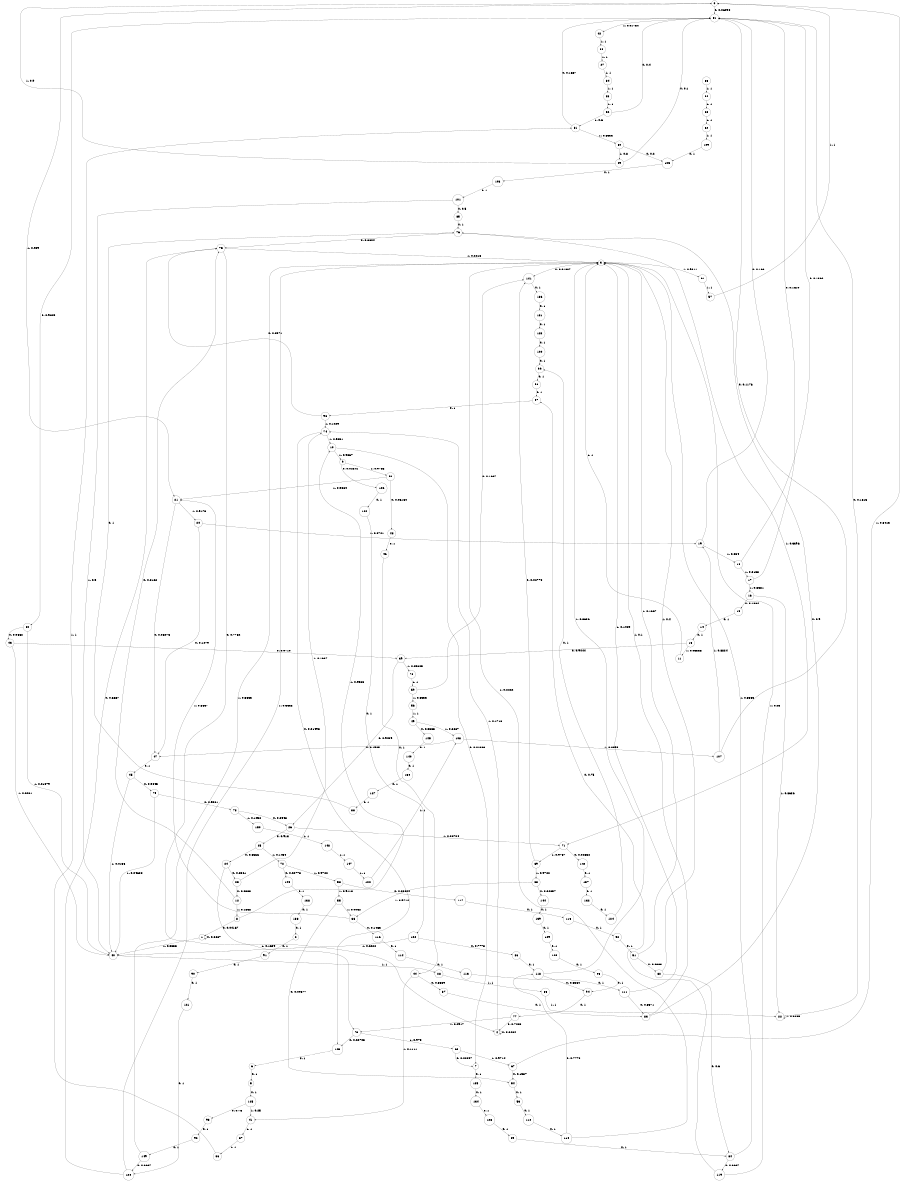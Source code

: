 digraph "ch4_random_short_L16" {
size = "6,8.5";
ratio = "fill";
node [shape = circle];
node [fontsize = 24];
edge [fontsize = 24];
0 -> 81 [label = "0: 0.06098  "];
0 -> 21 [label = "1: 0.939    "];
1 -> 1 [label = "0: 0.6667   "];
1 -> 40 [label = "1: 0.3333   "];
2 -> 91 [label = "0: 1        "];
3 -> 141 [label = "0: 0.01887  "];
3 -> 61 [label = "1: 0.9811   "];
4 -> 4 [label = "0: 0.8284   "];
4 -> 74 [label = "1: 0.1716   "];
5 -> 125 [label = "0: 1        "];
6 -> 5 [label = "0: 1        "];
7 -> 135 [label = "0: 1        "];
8 -> 1 [label = "0: 0.04167  "];
8 -> 10 [label = "1: 0.9583   "];
9 -> 106 [label = "0: 0.02341  "];
9 -> 50 [label = "1: 0.9766   "];
10 -> 7 [label = "0: 0.01333  "];
10 -> 9 [label = "1: 0.9867   "];
11 -> 3 [label = "1: 1        "];
12 -> 75 [label = "0: 0.8162   "];
12 -> 8 [label = "1: 0.1838   "];
13 -> 39 [label = "0: 0.9444   "];
13 -> 11 [label = "1: 0.05556  "];
14 -> 13 [label = "0: 1        "];
15 -> 14 [label = "0: 1        "];
16 -> 15 [label = "0: 0.1364   "];
16 -> 22 [label = "1: 0.8636   "];
17 -> 81 [label = "0: 0.1619   "];
17 -> 16 [label = "1: 0.8381   "];
18 -> 81 [label = "0: 0.1862   "];
18 -> 17 [label = "1: 0.8138   "];
19 -> 81 [label = "0: 0.166    "];
19 -> 18 [label = "1: 0.834    "];
20 -> 47 [label = "0: 0.1279   "];
20 -> 19 [label = "1: 0.8721   "];
21 -> 47 [label = "0: 0.08273  "];
21 -> 20 [label = "1: 0.9173   "];
22 -> 81 [label = "0: 0.1515   "];
22 -> 22 [label = "1: 0.8485   "];
23 -> 12 [label = "0: 0.8333   "];
23 -> 74 [label = "1: 0.1667   "];
24 -> 23 [label = "0: 0.8361   "];
24 -> 73 [label = "1: 0.1639   "];
25 -> 24 [label = "0: 0.8566   "];
25 -> 72 [label = "1: 0.1434   "];
26 -> 25 [label = "0: 0.913    "];
26 -> 71 [label = "1: 0.08704  "];
27 -> 34 [label = "1: 1        "];
28 -> 35 [label = "1: 1        "];
29 -> 81 [label = "0: 0.1      "];
29 -> 0 [label = "1: 0.9      "];
30 -> 105 [label = "0: 0.2      "];
30 -> 29 [label = "1: 0.8      "];
31 -> 81 [label = "0: 0.1667   "];
31 -> 30 [label = "1: 0.8333   "];
32 -> 81 [label = "0: 0.4      "];
32 -> 31 [label = "1: 0.6      "];
33 -> 32 [label = "1: 1        "];
34 -> 33 [label = "1: 1        "];
35 -> 22 [label = "1: 1        "];
36 -> 31 [label = "1: 1        "];
37 -> 36 [label = "1: 1        "];
38 -> 27 [label = "1: 1        "];
39 -> 26 [label = "0: 0.9439   "];
39 -> 70 [label = "1: 0.05605  "];
40 -> 28 [label = "1: 1        "];
41 -> 37 [label = "1: 1        "];
42 -> 38 [label = "1: 1        "];
43 -> 39 [label = "0: 0.9719   "];
43 -> 40 [label = "1: 0.0281   "];
44 -> 87 [label = "0: 0.8889   "];
44 -> 41 [label = "1: 0.1111   "];
45 -> 79 [label = "0: 0.9845   "];
45 -> 40 [label = "1: 0.0155   "];
46 -> 44 [label = "0: 1        "];
47 -> 45 [label = "0: 1        "];
48 -> 46 [label = "0: 1        "];
49 -> 145 [label = "0: 0.3333   "];
49 -> 108 [label = "1: 0.6667   "];
50 -> 48 [label = "0: 0.06164  "];
50 -> 21 [label = "1: 0.9384   "];
51 -> 82 [label = "0: 0.8333   "];
51 -> 3 [label = "1: 0.1667   "];
52 -> 51 [label = "0: 1        "];
53 -> 112 [label = "0: 1        "];
54 -> 53 [label = "0: 1        "];
55 -> 54 [label = "0: 0.09677  "];
55 -> 66 [label = "1: 0.9032   "];
56 -> 49 [label = "1: 1        "];
57 -> 0 [label = "1: 1        "];
58 -> 117 [label = "0: 0.08824  "];
58 -> 55 [label = "1: 0.9118   "];
59 -> 141 [label = "0: 0.1667   "];
59 -> 56 [label = "1: 0.8333   "];
60 -> 7 [label = "0: 0.02857  "];
60 -> 67 [label = "1: 0.9714   "];
61 -> 57 [label = "1: 1        "];
62 -> 109 [label = "1: 1        "];
63 -> 62 [label = "1: 1        "];
64 -> 63 [label = "1: 1        "];
65 -> 64 [label = "1: 1        "];
66 -> 116 [label = "0: 0.1463   "];
66 -> 21 [label = "1: 0.8537   "];
67 -> 54 [label = "0: 0.1587   "];
67 -> 0 [label = "1: 0.8413   "];
68 -> 144 [label = "0: 0.02857  "];
68 -> 66 [label = "1: 0.9714   "];
69 -> 141 [label = "0: 0.02778  "];
69 -> 68 [label = "1: 0.9722   "];
70 -> 59 [label = "1: 1        "];
71 -> 142 [label = "0: 0.02632  "];
71 -> 69 [label = "1: 0.9737   "];
72 -> 146 [label = "0: 0.02778  "];
72 -> 58 [label = "1: 0.9722   "];
73 -> 143 [label = "0: 0.02703  "];
73 -> 60 [label = "1: 0.973    "];
74 -> 143 [label = "0: 0.01493  "];
74 -> 10 [label = "1: 0.9851   "];
75 -> 4 [label = "0: 0.7782   "];
75 -> 3 [label = "1: 0.2218   "];
76 -> 75 [label = "0: 0.6604   "];
76 -> 71 [label = "1: 0.3396   "];
77 -> 4 [label = "0: 0.7083   "];
77 -> 73 [label = "1: 0.2917   "];
78 -> 26 [label = "0: 0.8548   "];
78 -> 150 [label = "1: 0.1452   "];
79 -> 78 [label = "0: 0.9531   "];
79 -> 40 [label = "1: 0.04688  "];
80 -> 43 [label = "0: 0.9862   "];
80 -> 40 [label = "1: 0.01379  "];
81 -> 80 [label = "0: 0.9825   "];
81 -> 42 [label = "1: 0.01754  "];
82 -> 84 [label = "0: 0.6      "];
82 -> 3 [label = "1: 0.4      "];
83 -> 76 [label = "0: 0.9      "];
83 -> 3 [label = "1: 0.1      "];
84 -> 119 [label = "0: 0.6667   "];
84 -> 3 [label = "1: 0.3333   "];
85 -> 76 [label = "0: 1        "];
86 -> 118 [label = "0: 1        "];
87 -> 83 [label = "0: 1        "];
88 -> 76 [label = "0: 1        "];
89 -> 84 [label = "0: 1        "];
90 -> 121 [label = "0: 1        "];
91 -> 90 [label = "0: 1        "];
92 -> 149 [label = "0: 1        "];
93 -> 92 [label = "0: 1        "];
94 -> 77 [label = "0: 1        "];
95 -> 94 [label = "0: 1        "];
96 -> 75 [label = "0: 0.8571   "];
96 -> 74 [label = "1: 0.1429   "];
97 -> 96 [label = "0: 1        "];
98 -> 97 [label = "0: 1        "];
99 -> 98 [label = "0: 1        "];
100 -> 99 [label = "0: 1        "];
101 -> 85 [label = "0: 0.5      "];
101 -> 40 [label = "1: 0.5      "];
102 -> 86 [label = "0: 0.7778   "];
102 -> 40 [label = "1: 0.2222   "];
103 -> 101 [label = "0: 1        "];
104 -> 102 [label = "0: 1        "];
105 -> 103 [label = "0: 1        "];
106 -> 104 [label = "0: 1        "];
107 -> 81 [label = "0: 0.1176   "];
107 -> 19 [label = "1: 0.8824   "];
108 -> 47 [label = "0: 0.1905   "];
108 -> 107 [label = "1: 0.8095   "];
109 -> 105 [label = "0: 1        "];
110 -> 118 [label = "0: 0.7778   "];
110 -> 3 [label = "1: 0.2222   "];
111 -> 83 [label = "0: 0.8571   "];
111 -> 3 [label = "1: 0.1429   "];
112 -> 110 [label = "0: 1        "];
113 -> 111 [label = "0: 1        "];
114 -> 113 [label = "0: 1        "];
115 -> 52 [label = "0: 1        "];
116 -> 114 [label = "0: 1        "];
117 -> 115 [label = "0: 1        "];
118 -> 94 [label = "0: 0.6364   "];
118 -> 3 [label = "1: 0.3636   "];
119 -> 97 [label = "0: 0.75     "];
119 -> 3 [label = "1: 0.25     "];
120 -> 75 [label = "0: 0.6667   "];
120 -> 3 [label = "1: 0.3333   "];
121 -> 120 [label = "0: 1        "];
122 -> 108 [label = "1: 1        "];
123 -> 100 [label = "0: 1        "];
124 -> 99 [label = "0: 1        "];
125 -> 93 [label = "0: 0.75     "];
125 -> 41 [label = "1: 0.25     "];
126 -> 95 [label = "0: 1        "];
127 -> 88 [label = "0: 1        "];
128 -> 89 [label = "0: 1        "];
129 -> 126 [label = "0: 1        "];
130 -> 127 [label = "0: 1        "];
131 -> 123 [label = "0: 1        "];
132 -> 124 [label = "0: 1        "];
133 -> 2 [label = "0: 1        "];
134 -> 128 [label = "0: 1        "];
135 -> 134 [label = "0: 1        "];
136 -> 131 [label = "0: 1        "];
137 -> 132 [label = "0: 1        "];
138 -> 133 [label = "0: 1        "];
139 -> 129 [label = "0: 1        "];
140 -> 130 [label = "0: 1        "];
141 -> 136 [label = "0: 1        "];
142 -> 137 [label = "0: 1        "];
143 -> 6 [label = "0: 1        "];
144 -> 139 [label = "0: 1        "];
145 -> 140 [label = "0: 1        "];
146 -> 138 [label = "0: 1        "];
147 -> 122 [label = "1: 1        "];
148 -> 147 [label = "1: 1        "];
149 -> 120 [label = "0: 0.6667   "];
149 -> 3 [label = "1: 0.3333   "];
150 -> 148 [label = "1: 1        "];
}